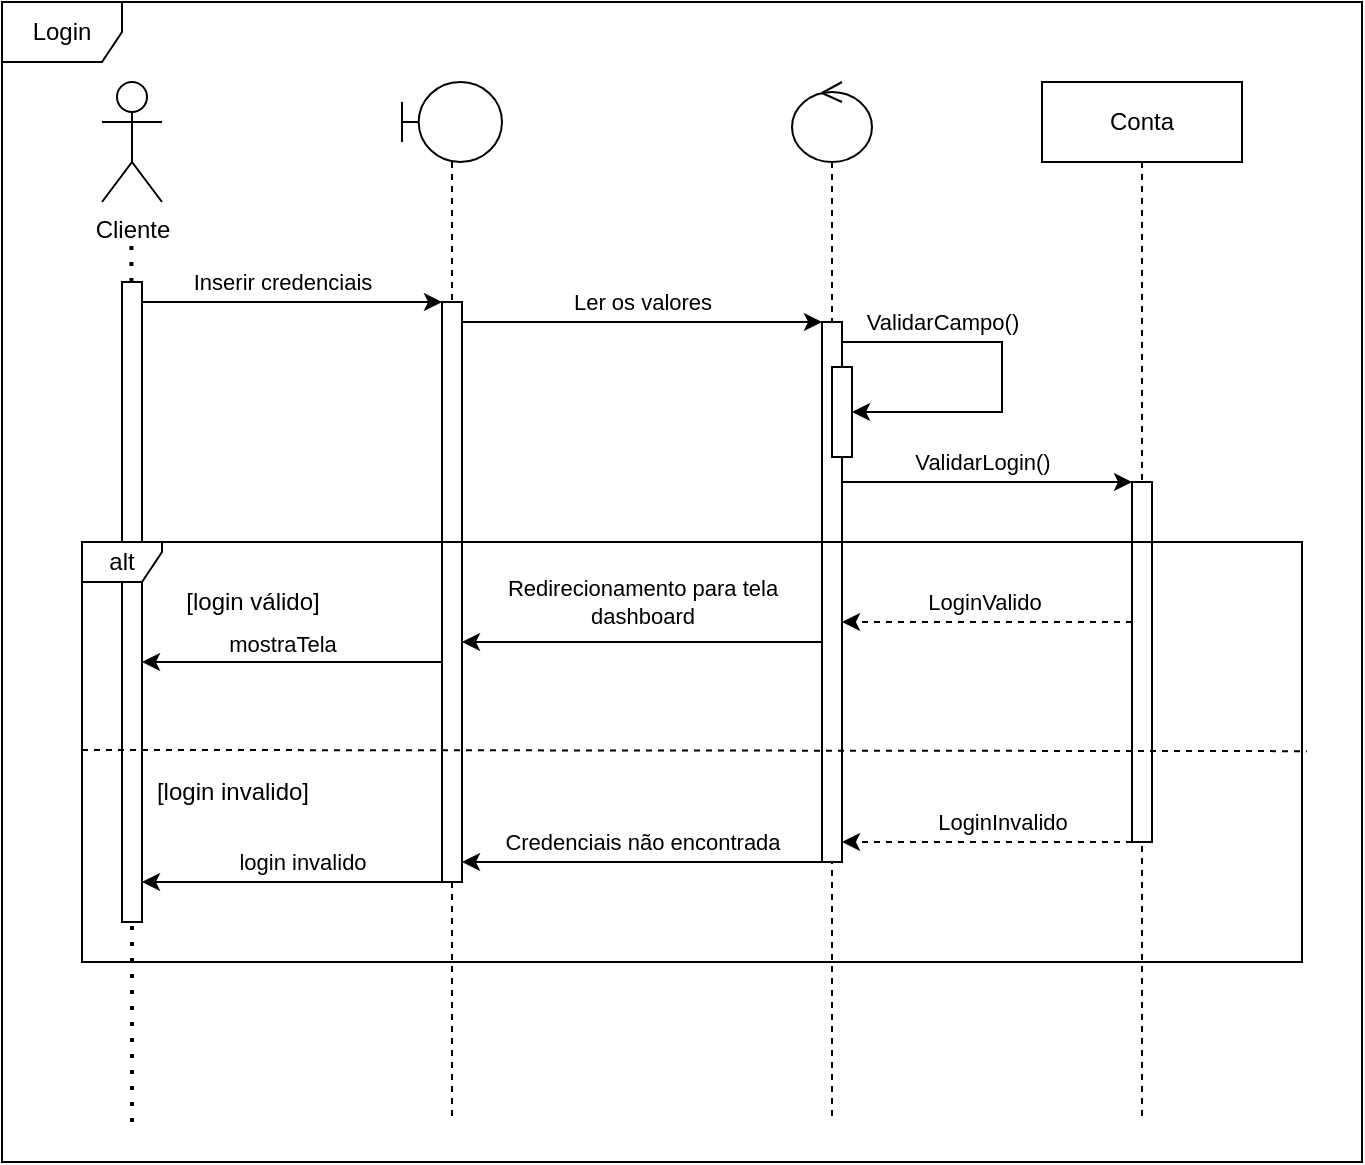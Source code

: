 <mxfile version="27.0.9">
  <diagram name="Page-1" id="2YBvvXClWsGukQMizWep">
    <mxGraphModel dx="1281" dy="561" grid="1" gridSize="10" guides="1" tooltips="1" connect="1" arrows="1" fold="1" page="1" pageScale="1" pageWidth="850" pageHeight="1100" math="0" shadow="0">
      <root>
        <mxCell id="0" />
        <mxCell id="1" parent="0" />
        <mxCell id="aM9ryv3xv72pqoxQDRHE-5" value="Conta" style="shape=umlLifeline;perimeter=lifelinePerimeter;whiteSpace=wrap;html=1;container=0;dropTarget=0;collapsible=0;recursiveResize=0;outlineConnect=0;portConstraint=eastwest;newEdgeStyle={&quot;edgeStyle&quot;:&quot;elbowEdgeStyle&quot;,&quot;elbow&quot;:&quot;vertical&quot;,&quot;curved&quot;:0,&quot;rounded&quot;:0};" parent="1" vertex="1">
          <mxGeometry x="530" y="70" width="100" height="520" as="geometry" />
        </mxCell>
        <mxCell id="aM9ryv3xv72pqoxQDRHE-6" value="&lt;span style=&quot;color: rgba(0, 0, 0, 0); font-family: monospace; font-size: 0px; text-align: start;&quot;&gt;%3CmxGraphModel%3E%3Croot%3E%3CmxCell%20id%3D%220%22%2F%3E%3CmxCell%20id%3D%221%22%20parent%3D%220%22%2F%3E%3CmxCell%20id%3D%222%22%20value%3D%22Conta%22%20style%3D%22shape%3DumlLifeline%3Bperimeter%3DlifelinePerimeter%3BwhiteSpace%3Dwrap%3Bhtml%3D1%3Bcontainer%3D0%3BdropTarget%3D0%3Bcollapsible%3D0%3BrecursiveResize%3D0%3BoutlineConnect%3D0%3BportConstraint%3Deastwest%3BnewEdgeStyle%3D%7B%26quot%3BedgeStyle%26quot%3B%3A%26quot%3BelbowEdgeStyle%26quot%3B%2C%26quot%3Belbow%26quot%3B%3A%26quot%3Bvertical%26quot%3B%2C%26quot%3Bcurved%26quot%3B%3A0%2C%26quot%3Brounded%26quot%3B%3A0%7D%3B%22%20vertex%3D%221%22%20parent%3D%221%22%3E%3CmxGeometry%20x%3D%22530%22%20y%3D%2270%22%20width%3D%22100%22%20height%3D%22520%22%20as%3D%22geometry%22%2F%3E%3C%2FmxCell%3E%3CmxCell%20id%3D%223%22%20value%3D%22%22%20style%3D%22html%3D1%3Bpoints%3D%5B%5D%3Bperimeter%3DorthogonalPerimeter%3BoutlineConnect%3D0%3BtargetShapes%3DumlLifeline%3BportConstraint%3Deastwest%3BnewEdgeStyle%3D%7B%26quot%3BedgeStyle%26quot%3B%3A%26quot%3BelbowEdgeStyle%26quot%3B%2C%26quot%3Belbow%26quot%3B%3A%26quot%3Bvertical%26quot%3B%2C%26quot%3Bcurved%26quot%3B%3A0%2C%26quot%3Brounded%26quot%3B%3A0%7D%3B%22%20vertex%3D%221%22%20parent%3D%222%22%3E%3CmxGeometry%20x%3D%2245%22%20y%3D%22200%22%20width%3D%2210%22%20height%3D%2270%22%20as%3D%22geometry%22%2F%3E%3C%2FmxCell%3E%3C%2Froot%3E%3C%2FmxGraphModel%3E&lt;/span&gt;" style="html=1;points=[];perimeter=orthogonalPerimeter;outlineConnect=0;targetShapes=umlLifeline;portConstraint=eastwest;newEdgeStyle={&quot;edgeStyle&quot;:&quot;elbowEdgeStyle&quot;,&quot;elbow&quot;:&quot;vertical&quot;,&quot;curved&quot;:0,&quot;rounded&quot;:0};" parent="aM9ryv3xv72pqoxQDRHE-5" vertex="1">
          <mxGeometry x="45" y="200" width="10" height="180" as="geometry" />
        </mxCell>
        <mxCell id="uru4OUr5tNhyyIxPXb7D-1" value="" style="shape=umlLifeline;perimeter=lifelinePerimeter;whiteSpace=wrap;html=1;container=1;dropTarget=0;collapsible=0;recursiveResize=0;outlineConnect=0;portConstraint=eastwest;newEdgeStyle={&quot;curved&quot;:0,&quot;rounded&quot;:0};participant=umlBoundary;" parent="1" vertex="1">
          <mxGeometry x="210" y="70" width="50" height="520" as="geometry" />
        </mxCell>
        <mxCell id="aM9ryv3xv72pqoxQDRHE-4" value="" style="html=1;points=[];perimeter=orthogonalPerimeter;outlineConnect=0;targetShapes=umlLifeline;portConstraint=eastwest;newEdgeStyle={&quot;edgeStyle&quot;:&quot;elbowEdgeStyle&quot;,&quot;elbow&quot;:&quot;vertical&quot;,&quot;curved&quot;:0,&quot;rounded&quot;:0};" parent="uru4OUr5tNhyyIxPXb7D-1" vertex="1">
          <mxGeometry x="20" y="110" width="10" height="290" as="geometry" />
        </mxCell>
        <mxCell id="uru4OUr5tNhyyIxPXb7D-2" value="" style="shape=umlLifeline;perimeter=lifelinePerimeter;whiteSpace=wrap;html=1;container=1;dropTarget=0;collapsible=0;recursiveResize=0;outlineConnect=0;portConstraint=eastwest;newEdgeStyle={&quot;curved&quot;:0,&quot;rounded&quot;:0};participant=umlControl;" parent="1" vertex="1">
          <mxGeometry x="405" y="70" width="40" height="520" as="geometry" />
        </mxCell>
        <mxCell id="uru4OUr5tNhyyIxPXb7D-13" style="edgeStyle=elbowEdgeStyle;rounded=0;orthogonalLoop=1;jettySize=auto;html=1;elbow=vertical;curved=0;" parent="uru4OUr5tNhyyIxPXb7D-2" source="uru4OUr5tNhyyIxPXb7D-7" target="uru4OUr5tNhyyIxPXb7D-12" edge="1">
          <mxGeometry relative="1" as="geometry">
            <mxPoint x="75" y="190" as="targetPoint" />
            <Array as="points">
              <mxPoint x="105" y="130" />
            </Array>
          </mxGeometry>
        </mxCell>
        <mxCell id="uru4OUr5tNhyyIxPXb7D-15" value="ValidarCampo()" style="edgeLabel;html=1;align=center;verticalAlign=middle;resizable=0;points=[];" parent="uru4OUr5tNhyyIxPXb7D-13" vertex="1" connectable="0">
          <mxGeometry x="-0.695" y="1" relative="1" as="geometry">
            <mxPoint x="21" y="-9" as="offset" />
          </mxGeometry>
        </mxCell>
        <mxCell id="uru4OUr5tNhyyIxPXb7D-7" value="" style="html=1;points=[];perimeter=orthogonalPerimeter;outlineConnect=0;targetShapes=umlLifeline;portConstraint=eastwest;newEdgeStyle={&quot;edgeStyle&quot;:&quot;elbowEdgeStyle&quot;,&quot;elbow&quot;:&quot;vertical&quot;,&quot;curved&quot;:0,&quot;rounded&quot;:0};" parent="uru4OUr5tNhyyIxPXb7D-2" vertex="1">
          <mxGeometry x="15" y="120" width="10" height="270" as="geometry" />
        </mxCell>
        <mxCell id="uru4OUr5tNhyyIxPXb7D-12" value="" style="html=1;points=[];perimeter=orthogonalPerimeter;outlineConnect=0;targetShapes=umlLifeline;portConstraint=eastwest;newEdgeStyle={&quot;edgeStyle&quot;:&quot;elbowEdgeStyle&quot;,&quot;elbow&quot;:&quot;vertical&quot;,&quot;curved&quot;:0,&quot;rounded&quot;:0};" parent="uru4OUr5tNhyyIxPXb7D-2" vertex="1">
          <mxGeometry x="20" y="142.5" width="10" height="45" as="geometry" />
        </mxCell>
        <mxCell id="uru4OUr5tNhyyIxPXb7D-3" value="Cliente" style="shape=umlActor;verticalLabelPosition=bottom;verticalAlign=top;html=1;outlineConnect=0;" parent="1" vertex="1">
          <mxGeometry x="60" y="70" width="30" height="60" as="geometry" />
        </mxCell>
        <mxCell id="uru4OUr5tNhyyIxPXb7D-4" value="" style="endArrow=none;dashed=1;html=1;dashPattern=1 3;strokeWidth=2;rounded=0;" parent="1" source="uru4OUr5tNhyyIxPXb7D-5" edge="1">
          <mxGeometry width="50" height="50" relative="1" as="geometry">
            <mxPoint x="74.71" y="530" as="sourcePoint" />
            <mxPoint x="74.71" y="150" as="targetPoint" />
          </mxGeometry>
        </mxCell>
        <mxCell id="uru4OUr5tNhyyIxPXb7D-6" value="" style="endArrow=none;dashed=1;html=1;dashPattern=1 3;strokeWidth=2;rounded=0;" parent="1" target="uru4OUr5tNhyyIxPXb7D-5" edge="1">
          <mxGeometry width="50" height="50" relative="1" as="geometry">
            <mxPoint x="75" y="590" as="sourcePoint" />
            <mxPoint x="74.71" y="150" as="targetPoint" />
          </mxGeometry>
        </mxCell>
        <mxCell id="uru4OUr5tNhyyIxPXb7D-8" style="edgeStyle=elbowEdgeStyle;rounded=0;orthogonalLoop=1;jettySize=auto;html=1;elbow=vertical;curved=0;" parent="1" edge="1">
          <mxGeometry relative="1" as="geometry">
            <mxPoint x="80" y="180" as="sourcePoint" />
            <mxPoint x="230" y="180" as="targetPoint" />
          </mxGeometry>
        </mxCell>
        <mxCell id="uru4OUr5tNhyyIxPXb7D-9" value="Inserir credenciais" style="edgeLabel;html=1;align=center;verticalAlign=middle;resizable=0;points=[];" parent="uru4OUr5tNhyyIxPXb7D-8" vertex="1" connectable="0">
          <mxGeometry x="-0.334" y="1" relative="1" as="geometry">
            <mxPoint x="20" y="-9" as="offset" />
          </mxGeometry>
        </mxCell>
        <mxCell id="uru4OUr5tNhyyIxPXb7D-5" value="" style="html=1;points=[];perimeter=orthogonalPerimeter;outlineConnect=0;targetShapes=umlLifeline;portConstraint=eastwest;newEdgeStyle={&quot;edgeStyle&quot;:&quot;elbowEdgeStyle&quot;,&quot;elbow&quot;:&quot;vertical&quot;,&quot;curved&quot;:0,&quot;rounded&quot;:0};" parent="1" vertex="1">
          <mxGeometry x="70" y="170" width="10" height="320" as="geometry" />
        </mxCell>
        <mxCell id="uru4OUr5tNhyyIxPXb7D-10" style="edgeStyle=elbowEdgeStyle;rounded=0;orthogonalLoop=1;jettySize=auto;html=1;elbow=vertical;curved=0;" parent="1" source="aM9ryv3xv72pqoxQDRHE-4" target="uru4OUr5tNhyyIxPXb7D-7" edge="1">
          <mxGeometry relative="1" as="geometry">
            <Array as="points">
              <mxPoint x="340" y="190" />
            </Array>
          </mxGeometry>
        </mxCell>
        <mxCell id="uru4OUr5tNhyyIxPXb7D-11" value="Ler os valores" style="edgeLabel;html=1;align=center;verticalAlign=middle;resizable=0;points=[];" parent="uru4OUr5tNhyyIxPXb7D-10" vertex="1" connectable="0">
          <mxGeometry x="-0.167" relative="1" as="geometry">
            <mxPoint x="15" y="-10" as="offset" />
          </mxGeometry>
        </mxCell>
        <mxCell id="uru4OUr5tNhyyIxPXb7D-16" style="edgeStyle=elbowEdgeStyle;rounded=0;orthogonalLoop=1;jettySize=auto;html=1;elbow=vertical;curved=0;" parent="1" source="uru4OUr5tNhyyIxPXb7D-7" target="aM9ryv3xv72pqoxQDRHE-6" edge="1">
          <mxGeometry relative="1" as="geometry">
            <Array as="points">
              <mxPoint x="503" y="270" />
            </Array>
          </mxGeometry>
        </mxCell>
        <mxCell id="uru4OUr5tNhyyIxPXb7D-17" value="ValidarLogin()" style="edgeLabel;html=1;align=center;verticalAlign=middle;resizable=0;points=[];" parent="uru4OUr5tNhyyIxPXb7D-16" vertex="1" connectable="0">
          <mxGeometry x="-0.671" y="-1" relative="1" as="geometry">
            <mxPoint x="46" y="-11" as="offset" />
          </mxGeometry>
        </mxCell>
        <mxCell id="uru4OUr5tNhyyIxPXb7D-18" value="alt" style="shape=umlFrame;whiteSpace=wrap;html=1;pointerEvents=0;width=40;height=20;" parent="1" vertex="1">
          <mxGeometry x="50" y="300" width="610" height="210" as="geometry" />
        </mxCell>
        <mxCell id="uru4OUr5tNhyyIxPXb7D-23" style="edgeStyle=elbowEdgeStyle;rounded=0;orthogonalLoop=1;jettySize=auto;html=1;elbow=vertical;curved=0;dashed=1;" parent="1" source="aM9ryv3xv72pqoxQDRHE-6" target="uru4OUr5tNhyyIxPXb7D-7" edge="1">
          <mxGeometry relative="1" as="geometry">
            <Array as="points">
              <mxPoint x="500" y="340" />
            </Array>
          </mxGeometry>
        </mxCell>
        <mxCell id="uru4OUr5tNhyyIxPXb7D-24" value="LoginValido" style="edgeLabel;html=1;align=center;verticalAlign=middle;resizable=0;points=[];" parent="uru4OUr5tNhyyIxPXb7D-23" vertex="1" connectable="0">
          <mxGeometry x="0.237" relative="1" as="geometry">
            <mxPoint x="15" y="-10" as="offset" />
          </mxGeometry>
        </mxCell>
        <mxCell id="uru4OUr5tNhyyIxPXb7D-25" style="edgeStyle=elbowEdgeStyle;rounded=0;orthogonalLoop=1;jettySize=auto;html=1;elbow=horizontal;curved=0;" parent="1" source="uru4OUr5tNhyyIxPXb7D-7" target="aM9ryv3xv72pqoxQDRHE-4" edge="1">
          <mxGeometry relative="1" as="geometry">
            <Array as="points">
              <mxPoint x="330" y="350" />
            </Array>
          </mxGeometry>
        </mxCell>
        <mxCell id="uru4OUr5tNhyyIxPXb7D-26" value="Redirecionamento para tela&lt;div&gt;&amp;nbsp;dashboard&amp;nbsp;&lt;/div&gt;" style="edgeLabel;html=1;align=center;verticalAlign=middle;resizable=0;points=[];" parent="uru4OUr5tNhyyIxPXb7D-25" vertex="1" connectable="0">
          <mxGeometry x="0.09" y="1" relative="1" as="geometry">
            <mxPoint x="8" y="-21" as="offset" />
          </mxGeometry>
        </mxCell>
        <mxCell id="uru4OUr5tNhyyIxPXb7D-27" style="edgeStyle=elbowEdgeStyle;rounded=0;orthogonalLoop=1;jettySize=auto;html=1;elbow=vertical;curved=0;" parent="1" source="aM9ryv3xv72pqoxQDRHE-4" target="uru4OUr5tNhyyIxPXb7D-5" edge="1">
          <mxGeometry relative="1" as="geometry">
            <Array as="points">
              <mxPoint x="150" y="360" />
            </Array>
          </mxGeometry>
        </mxCell>
        <mxCell id="uru4OUr5tNhyyIxPXb7D-28" value="mostraTela" style="edgeLabel;html=1;align=center;verticalAlign=middle;resizable=0;points=[];" parent="uru4OUr5tNhyyIxPXb7D-27" vertex="1" connectable="0">
          <mxGeometry x="0.16" y="-3" relative="1" as="geometry">
            <mxPoint x="7" y="-6" as="offset" />
          </mxGeometry>
        </mxCell>
        <mxCell id="uru4OUr5tNhyyIxPXb7D-29" value="" style="endArrow=none;dashed=1;html=1;rounded=0;exitX=0;exitY=0.495;exitDx=0;exitDy=0;exitPerimeter=0;entryX=1.004;entryY=0.498;entryDx=0;entryDy=0;entryPerimeter=0;" parent="1" source="uru4OUr5tNhyyIxPXb7D-18" target="uru4OUr5tNhyyIxPXb7D-18" edge="1">
          <mxGeometry width="50" height="50" relative="1" as="geometry">
            <mxPoint x="300" y="350" as="sourcePoint" />
            <mxPoint x="350" y="300" as="targetPoint" />
            <Array as="points" />
          </mxGeometry>
        </mxCell>
        <mxCell id="uru4OUr5tNhyyIxPXb7D-30" value="[login válido]" style="text;html=1;align=center;verticalAlign=middle;resizable=0;points=[];autosize=1;strokeColor=none;fillColor=none;" parent="1" vertex="1">
          <mxGeometry x="90" y="315" width="90" height="30" as="geometry" />
        </mxCell>
        <mxCell id="uru4OUr5tNhyyIxPXb7D-31" value="[login invalido]" style="text;html=1;align=center;verticalAlign=middle;resizable=0;points=[];autosize=1;strokeColor=none;fillColor=none;" parent="1" vertex="1">
          <mxGeometry x="75" y="410" width="100" height="30" as="geometry" />
        </mxCell>
        <mxCell id="uru4OUr5tNhyyIxPXb7D-32" style="edgeStyle=elbowEdgeStyle;rounded=0;orthogonalLoop=1;jettySize=auto;html=1;elbow=vertical;curved=0;dashed=1;" parent="1" source="aM9ryv3xv72pqoxQDRHE-6" target="uru4OUr5tNhyyIxPXb7D-7" edge="1">
          <mxGeometry relative="1" as="geometry">
            <Array as="points">
              <mxPoint x="500" y="450" />
            </Array>
          </mxGeometry>
        </mxCell>
        <mxCell id="uru4OUr5tNhyyIxPXb7D-33" value="LoginInvalido" style="edgeLabel;html=1;align=center;verticalAlign=middle;resizable=0;points=[];" parent="uru4OUr5tNhyyIxPXb7D-32" vertex="1" connectable="0">
          <mxGeometry x="0.253" y="-1" relative="1" as="geometry">
            <mxPoint x="26" y="-9" as="offset" />
          </mxGeometry>
        </mxCell>
        <mxCell id="uru4OUr5tNhyyIxPXb7D-34" style="edgeStyle=elbowEdgeStyle;rounded=0;orthogonalLoop=1;jettySize=auto;html=1;elbow=vertical;curved=0;" parent="1" edge="1">
          <mxGeometry relative="1" as="geometry">
            <mxPoint x="420" y="460.0" as="sourcePoint" />
            <mxPoint x="240" y="460.0" as="targetPoint" />
          </mxGeometry>
        </mxCell>
        <mxCell id="uru4OUr5tNhyyIxPXb7D-35" value="Credenciais não encontrada" style="edgeLabel;html=1;align=center;verticalAlign=middle;resizable=0;points=[];" parent="uru4OUr5tNhyyIxPXb7D-34" vertex="1" connectable="0">
          <mxGeometry x="0.109" y="-2" relative="1" as="geometry">
            <mxPoint x="10" y="-8" as="offset" />
          </mxGeometry>
        </mxCell>
        <mxCell id="uru4OUr5tNhyyIxPXb7D-37" style="edgeStyle=elbowEdgeStyle;rounded=0;orthogonalLoop=1;jettySize=auto;html=1;elbow=vertical;curved=0;" parent="1" edge="1">
          <mxGeometry relative="1" as="geometry">
            <mxPoint x="230" y="469.997" as="sourcePoint" />
            <mxPoint x="80" y="469.997" as="targetPoint" />
          </mxGeometry>
        </mxCell>
        <mxCell id="uru4OUr5tNhyyIxPXb7D-38" value="login invalido" style="edgeLabel;html=1;align=center;verticalAlign=middle;resizable=0;points=[];" parent="uru4OUr5tNhyyIxPXb7D-37" vertex="1" connectable="0">
          <mxGeometry x="0.137" y="-1" relative="1" as="geometry">
            <mxPoint x="15" y="-9" as="offset" />
          </mxGeometry>
        </mxCell>
        <mxCell id="WydEkNu30IsNi4h2NNH7-1" value="Login" style="shape=umlFrame;whiteSpace=wrap;html=1;pointerEvents=0;" vertex="1" parent="1">
          <mxGeometry x="10" y="30" width="680" height="580" as="geometry" />
        </mxCell>
      </root>
    </mxGraphModel>
  </diagram>
</mxfile>
